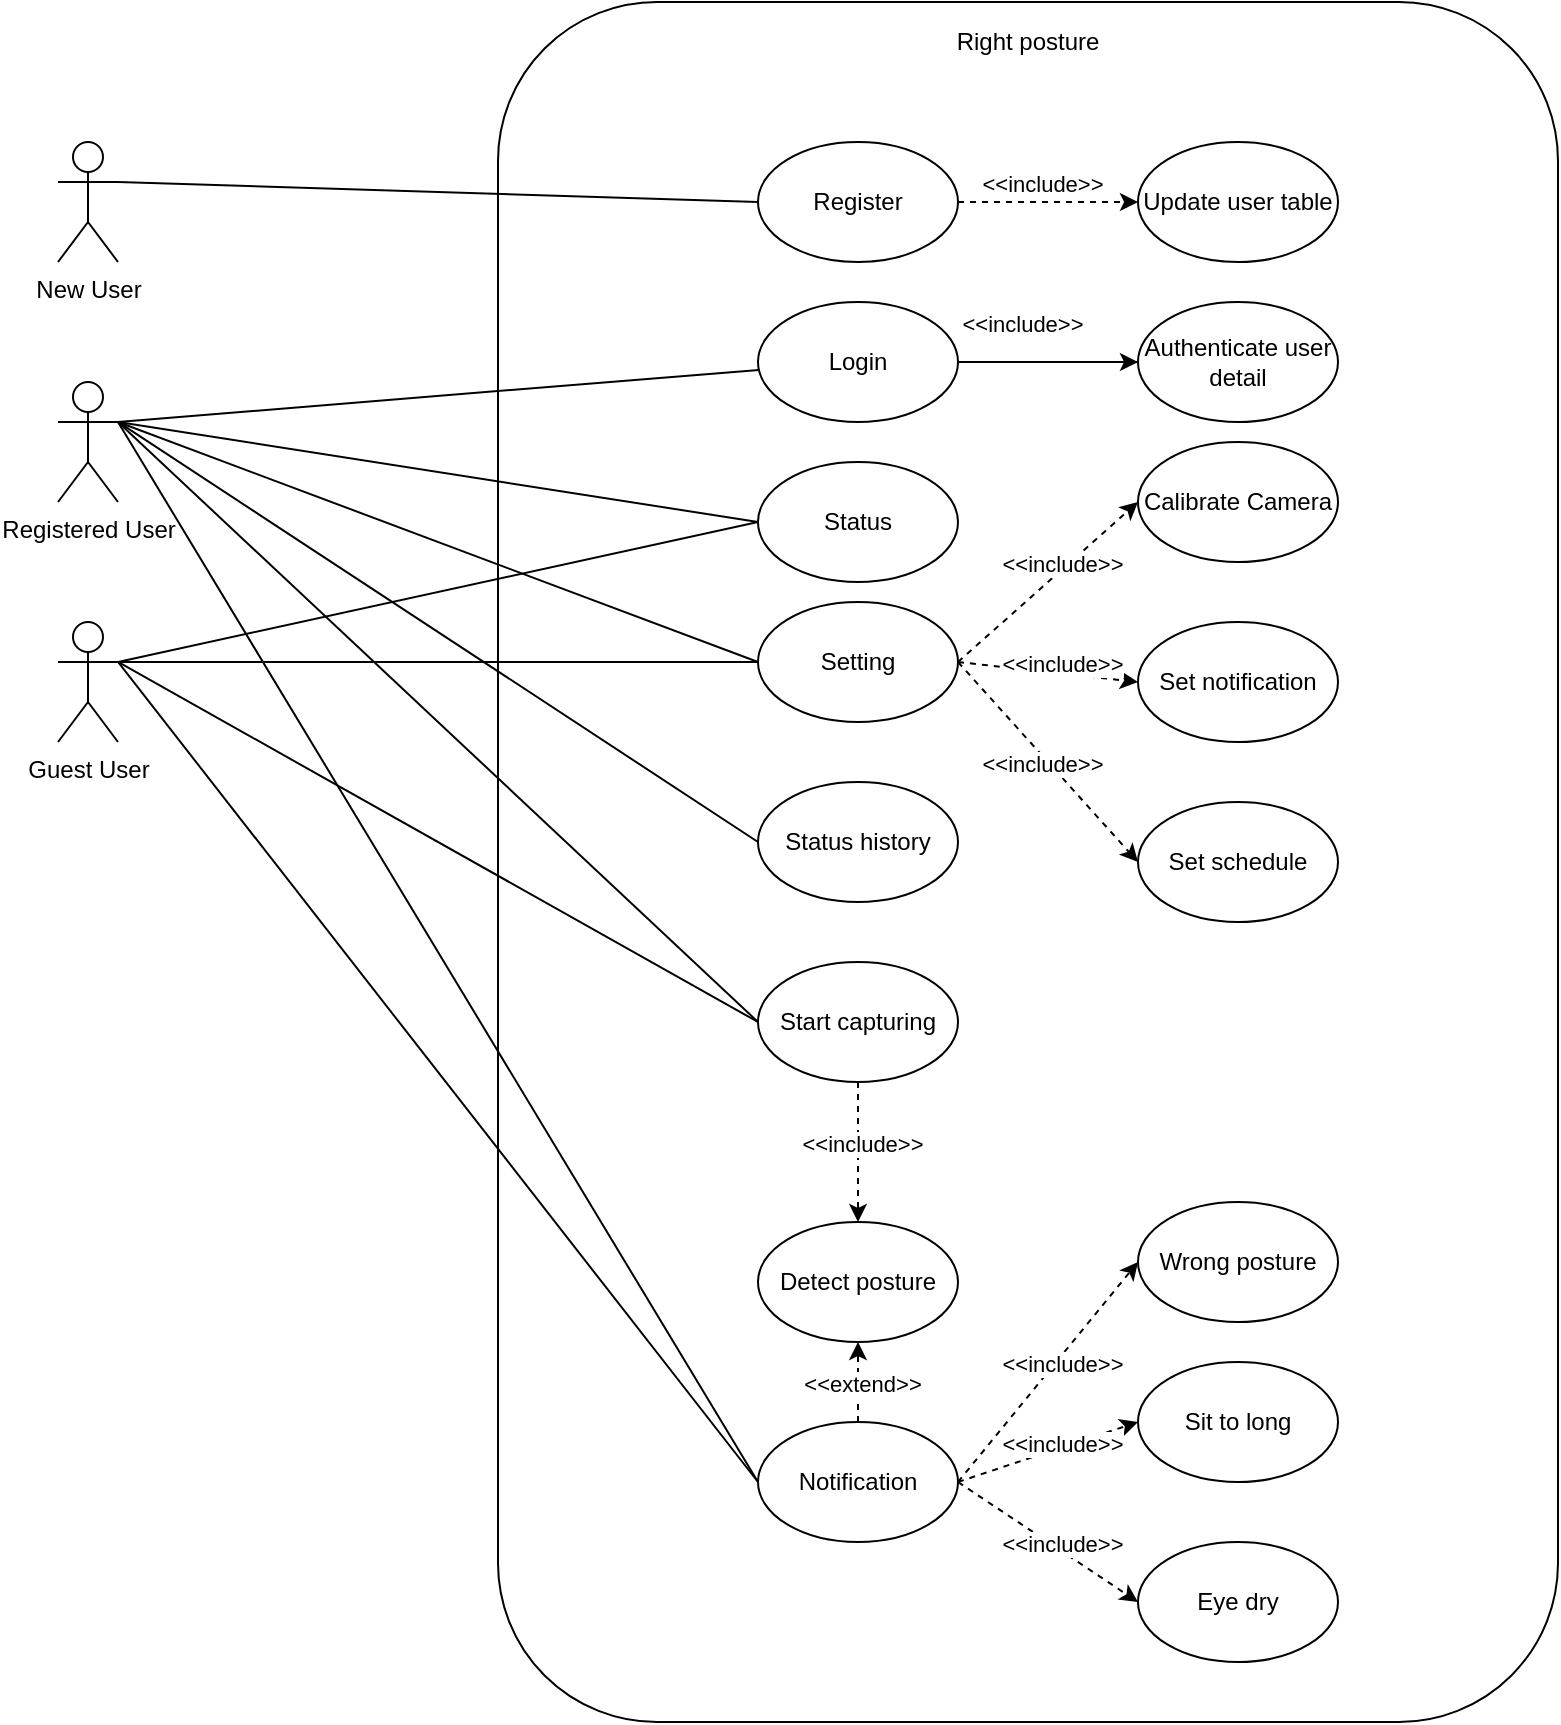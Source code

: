 <mxfile version="15.2.7" type="github">
  <diagram id="-JG7Txu0DK5-Xhey4MnM" name="Page-1">
    <mxGraphModel dx="1422" dy="794" grid="1" gridSize="10" guides="1" tooltips="1" connect="1" arrows="1" fold="1" page="1" pageScale="1" pageWidth="827" pageHeight="1169" math="0" shadow="0">
      <root>
        <mxCell id="0" />
        <mxCell id="1" parent="0" />
        <mxCell id="ysH4_pA1c9GqVPpLG9Pp-1" value="" style="whiteSpace=wrap;html=1;rounded=1;imageAspect=1;" parent="1" vertex="1">
          <mxGeometry x="250" y="20" width="530" height="860" as="geometry" />
        </mxCell>
        <mxCell id="GeJTeXuIoCjIr-xAFSPv-11" style="rounded=0;orthogonalLoop=1;jettySize=auto;html=1;exitX=1;exitY=0.333;exitDx=0;exitDy=0;exitPerimeter=0;entryX=0;entryY=0.5;entryDx=0;entryDy=0;endArrow=none;endFill=0;" parent="1" source="ETKNKPYpxQJcBR0h2Ky9-1" target="DozMbugxacGF-HmCCZbO-14" edge="1">
          <mxGeometry relative="1" as="geometry" />
        </mxCell>
        <mxCell id="GeJTeXuIoCjIr-xAFSPv-33" style="edgeStyle=none;rounded=0;orthogonalLoop=1;jettySize=auto;html=1;exitX=1;exitY=0.333;exitDx=0;exitDy=0;exitPerimeter=0;entryX=0;entryY=0.5;entryDx=0;entryDy=0;endArrow=none;endFill=0;" parent="1" source="ETKNKPYpxQJcBR0h2Ky9-1" target="GeJTeXuIoCjIr-xAFSPv-16" edge="1">
          <mxGeometry relative="1" as="geometry" />
        </mxCell>
        <mxCell id="GeJTeXuIoCjIr-xAFSPv-43" style="edgeStyle=none;rounded=0;orthogonalLoop=1;jettySize=auto;html=1;exitX=1;exitY=0.333;exitDx=0;exitDy=0;exitPerimeter=0;entryX=0;entryY=0.5;entryDx=0;entryDy=0;endArrow=none;endFill=0;" parent="1" source="ETKNKPYpxQJcBR0h2Ky9-1" target="GeJTeXuIoCjIr-xAFSPv-14" edge="1">
          <mxGeometry relative="1" as="geometry" />
        </mxCell>
        <mxCell id="ETKNKPYpxQJcBR0h2Ky9-1" value="Registered User" style="shape=umlActor;verticalLabelPosition=bottom;verticalAlign=top;html=1;outlineConnect=0;" parent="1" vertex="1">
          <mxGeometry x="30" y="210" width="30" height="60" as="geometry" />
        </mxCell>
        <mxCell id="GeJTeXuIoCjIr-xAFSPv-59" style="edgeStyle=none;rounded=0;orthogonalLoop=1;jettySize=auto;html=1;exitX=1;exitY=0.5;exitDx=0;exitDy=0;dashed=1;endArrow=classic;endFill=1;" parent="1" source="DozMbugxacGF-HmCCZbO-1" target="GeJTeXuIoCjIr-xAFSPv-57" edge="1">
          <mxGeometry relative="1" as="geometry" />
        </mxCell>
        <mxCell id="DozMbugxacGF-HmCCZbO-1" value="Login" style="ellipse;whiteSpace=wrap;html=1;" parent="1" vertex="1">
          <mxGeometry x="380" y="170" width="100" height="60" as="geometry" />
        </mxCell>
        <mxCell id="cGa_y_yXtvTN1m9Yh7HD-2" value="Right posture" style="text;html=1;strokeColor=none;fillColor=none;align=center;verticalAlign=middle;whiteSpace=wrap;rounded=0;" parent="1" vertex="1">
          <mxGeometry x="285" y="30" width="460" height="20" as="geometry" />
        </mxCell>
        <mxCell id="GeJTeXuIoCjIr-xAFSPv-60" style="edgeStyle=none;rounded=0;orthogonalLoop=1;jettySize=auto;html=1;exitX=1;exitY=0.5;exitDx=0;exitDy=0;dashed=1;endArrow=classic;endFill=1;" parent="1" source="DozMbugxacGF-HmCCZbO-2" target="GeJTeXuIoCjIr-xAFSPv-56" edge="1">
          <mxGeometry relative="1" as="geometry" />
        </mxCell>
        <mxCell id="DozMbugxacGF-HmCCZbO-2" value="&lt;span&gt;Register&lt;/span&gt;" style="ellipse;whiteSpace=wrap;html=1;" parent="1" vertex="1">
          <mxGeometry x="380" y="90" width="100" height="60" as="geometry" />
        </mxCell>
        <mxCell id="GeJTeXuIoCjIr-xAFSPv-50" style="edgeStyle=none;rounded=0;orthogonalLoop=1;jettySize=auto;html=1;exitX=1;exitY=0.5;exitDx=0;exitDy=0;entryX=0;entryY=0.5;entryDx=0;entryDy=0;dashed=1;endArrow=classic;endFill=1;" parent="1" source="DozMbugxacGF-HmCCZbO-4" target="GeJTeXuIoCjIr-xAFSPv-47" edge="1">
          <mxGeometry relative="1" as="geometry" />
        </mxCell>
        <mxCell id="GeJTeXuIoCjIr-xAFSPv-51" style="edgeStyle=none;rounded=0;orthogonalLoop=1;jettySize=auto;html=1;exitX=1;exitY=0.5;exitDx=0;exitDy=0;entryX=0;entryY=0.5;entryDx=0;entryDy=0;dashed=1;endArrow=classic;endFill=1;" parent="1" source="DozMbugxacGF-HmCCZbO-4" target="GeJTeXuIoCjIr-xAFSPv-48" edge="1">
          <mxGeometry relative="1" as="geometry" />
        </mxCell>
        <mxCell id="GeJTeXuIoCjIr-xAFSPv-52" style="edgeStyle=none;rounded=0;orthogonalLoop=1;jettySize=auto;html=1;exitX=1;exitY=0.5;exitDx=0;exitDy=0;entryX=0;entryY=0.5;entryDx=0;entryDy=0;dashed=1;endArrow=classic;endFill=1;" parent="1" source="DozMbugxacGF-HmCCZbO-4" target="GeJTeXuIoCjIr-xAFSPv-49" edge="1">
          <mxGeometry relative="1" as="geometry" />
        </mxCell>
        <mxCell id="DozMbugxacGF-HmCCZbO-4" value="Setting" style="ellipse;whiteSpace=wrap;html=1;" parent="1" vertex="1">
          <mxGeometry x="380" y="320" width="100" height="60" as="geometry" />
        </mxCell>
        <mxCell id="DozMbugxacGF-HmCCZbO-7" value="Status" style="ellipse;whiteSpace=wrap;html=1;" parent="1" vertex="1">
          <mxGeometry x="380" y="250" width="100" height="60" as="geometry" />
        </mxCell>
        <mxCell id="DozMbugxacGF-HmCCZbO-9" style="rounded=0;orthogonalLoop=1;jettySize=auto;html=1;exitX=1;exitY=0.333;exitDx=0;exitDy=0;exitPerimeter=0;endArrow=none;endFill=0;" parent="1" source="ETKNKPYpxQJcBR0h2Ky9-1" target="DozMbugxacGF-HmCCZbO-1" edge="1">
          <mxGeometry relative="1" as="geometry" />
        </mxCell>
        <mxCell id="DozMbugxacGF-HmCCZbO-11" style="rounded=0;orthogonalLoop=1;jettySize=auto;html=1;exitX=1;exitY=0.333;exitDx=0;exitDy=0;exitPerimeter=0;entryX=0;entryY=0.5;entryDx=0;entryDy=0;endArrow=none;endFill=0;" parent="1" source="ETKNKPYpxQJcBR0h2Ky9-1" target="DozMbugxacGF-HmCCZbO-4" edge="1">
          <mxGeometry relative="1" as="geometry" />
        </mxCell>
        <mxCell id="DozMbugxacGF-HmCCZbO-13" style="rounded=0;orthogonalLoop=1;jettySize=auto;html=1;exitX=1;exitY=0.333;exitDx=0;exitDy=0;exitPerimeter=0;entryX=0;entryY=0.5;entryDx=0;entryDy=0;endArrow=none;endFill=0;" parent="1" source="ETKNKPYpxQJcBR0h2Ky9-1" target="DozMbugxacGF-HmCCZbO-7" edge="1">
          <mxGeometry relative="1" as="geometry" />
        </mxCell>
        <mxCell id="DozMbugxacGF-HmCCZbO-14" value="Status history" style="ellipse;whiteSpace=wrap;html=1;" parent="1" vertex="1">
          <mxGeometry x="380" y="410" width="100" height="60" as="geometry" />
        </mxCell>
        <mxCell id="GeJTeXuIoCjIr-xAFSPv-7" style="rounded=0;orthogonalLoop=1;jettySize=auto;html=1;entryX=0;entryY=0.5;entryDx=0;entryDy=0;exitX=1;exitY=0.333;exitDx=0;exitDy=0;exitPerimeter=0;endArrow=none;endFill=0;" parent="1" source="GeJTeXuIoCjIr-xAFSPv-2" target="DozMbugxacGF-HmCCZbO-4" edge="1">
          <mxGeometry relative="1" as="geometry" />
        </mxCell>
        <mxCell id="GeJTeXuIoCjIr-xAFSPv-8" style="rounded=0;orthogonalLoop=1;jettySize=auto;html=1;entryX=0;entryY=0.5;entryDx=0;entryDy=0;exitX=1;exitY=0.333;exitDx=0;exitDy=0;exitPerimeter=0;endArrow=none;endFill=0;" parent="1" source="GeJTeXuIoCjIr-xAFSPv-2" target="DozMbugxacGF-HmCCZbO-7" edge="1">
          <mxGeometry relative="1" as="geometry" />
        </mxCell>
        <mxCell id="GeJTeXuIoCjIr-xAFSPv-34" style="edgeStyle=none;rounded=0;orthogonalLoop=1;jettySize=auto;html=1;exitX=1;exitY=0.333;exitDx=0;exitDy=0;exitPerimeter=0;entryX=0;entryY=0.5;entryDx=0;entryDy=0;endArrow=none;endFill=0;" parent="1" source="GeJTeXuIoCjIr-xAFSPv-2" target="GeJTeXuIoCjIr-xAFSPv-16" edge="1">
          <mxGeometry relative="1" as="geometry" />
        </mxCell>
        <mxCell id="GeJTeXuIoCjIr-xAFSPv-44" style="edgeStyle=none;rounded=0;orthogonalLoop=1;jettySize=auto;html=1;exitX=1;exitY=0.333;exitDx=0;exitDy=0;exitPerimeter=0;entryX=0;entryY=0.5;entryDx=0;entryDy=0;endArrow=none;endFill=0;" parent="1" source="GeJTeXuIoCjIr-xAFSPv-2" target="GeJTeXuIoCjIr-xAFSPv-14" edge="1">
          <mxGeometry relative="1" as="geometry" />
        </mxCell>
        <mxCell id="GeJTeXuIoCjIr-xAFSPv-2" value="Guest User" style="shape=umlActor;verticalLabelPosition=bottom;verticalAlign=top;html=1;outlineConnect=0;" parent="1" vertex="1">
          <mxGeometry x="30" y="330" width="30" height="60" as="geometry" />
        </mxCell>
        <mxCell id="GeJTeXuIoCjIr-xAFSPv-12" style="rounded=0;orthogonalLoop=1;jettySize=auto;html=1;exitX=1;exitY=0.333;exitDx=0;exitDy=0;exitPerimeter=0;entryX=0;entryY=0.5;entryDx=0;entryDy=0;endArrow=none;endFill=0;" parent="1" source="GeJTeXuIoCjIr-xAFSPv-4" target="DozMbugxacGF-HmCCZbO-2" edge="1">
          <mxGeometry relative="1" as="geometry" />
        </mxCell>
        <mxCell id="GeJTeXuIoCjIr-xAFSPv-4" value="New User" style="shape=umlActor;verticalLabelPosition=bottom;verticalAlign=top;html=1;outlineConnect=0;" parent="1" vertex="1">
          <mxGeometry x="30" y="90" width="30" height="60" as="geometry" />
        </mxCell>
        <mxCell id="GeJTeXuIoCjIr-xAFSPv-23" style="edgeStyle=none;rounded=0;orthogonalLoop=1;jettySize=auto;html=1;endArrow=classic;endFill=1;dashed=1;" parent="1" source="GeJTeXuIoCjIr-xAFSPv-14" target="GeJTeXuIoCjIr-xAFSPv-22" edge="1">
          <mxGeometry relative="1" as="geometry">
            <Array as="points">
              <mxPoint x="430" y="600" />
            </Array>
          </mxGeometry>
        </mxCell>
        <mxCell id="GeJTeXuIoCjIr-xAFSPv-14" value="Start capturing" style="ellipse;whiteSpace=wrap;html=1;" parent="1" vertex="1">
          <mxGeometry x="380" y="500" width="100" height="60" as="geometry" />
        </mxCell>
        <mxCell id="GeJTeXuIoCjIr-xAFSPv-30" style="edgeStyle=none;rounded=0;orthogonalLoop=1;jettySize=auto;html=1;exitX=1;exitY=0.5;exitDx=0;exitDy=0;entryX=0;entryY=0.5;entryDx=0;entryDy=0;endArrow=classic;endFill=1;dashed=1;" parent="1" source="GeJTeXuIoCjIr-xAFSPv-16" target="GeJTeXuIoCjIr-xAFSPv-28" edge="1">
          <mxGeometry relative="1" as="geometry" />
        </mxCell>
        <mxCell id="GeJTeXuIoCjIr-xAFSPv-31" style="edgeStyle=none;rounded=0;orthogonalLoop=1;jettySize=auto;html=1;exitX=1;exitY=0.5;exitDx=0;exitDy=0;entryX=0;entryY=0.5;entryDx=0;entryDy=0;endArrow=classic;endFill=1;dashed=1;" parent="1" source="GeJTeXuIoCjIr-xAFSPv-16" target="GeJTeXuIoCjIr-xAFSPv-21" edge="1">
          <mxGeometry relative="1" as="geometry" />
        </mxCell>
        <mxCell id="GeJTeXuIoCjIr-xAFSPv-32" style="edgeStyle=none;rounded=0;orthogonalLoop=1;jettySize=auto;html=1;exitX=1;exitY=0.5;exitDx=0;exitDy=0;entryX=0;entryY=0.5;entryDx=0;entryDy=0;endArrow=classic;endFill=1;dashed=1;" parent="1" source="GeJTeXuIoCjIr-xAFSPv-16" target="GeJTeXuIoCjIr-xAFSPv-17" edge="1">
          <mxGeometry relative="1" as="geometry" />
        </mxCell>
        <mxCell id="GeJTeXuIoCjIr-xAFSPv-41" style="edgeStyle=none;rounded=0;orthogonalLoop=1;jettySize=auto;html=1;exitX=0.5;exitY=0;exitDx=0;exitDy=0;endArrow=classic;endFill=1;dashed=1;" parent="1" source="GeJTeXuIoCjIr-xAFSPv-16" target="GeJTeXuIoCjIr-xAFSPv-22" edge="1">
          <mxGeometry relative="1" as="geometry" />
        </mxCell>
        <mxCell id="GeJTeXuIoCjIr-xAFSPv-16" value="Notification" style="ellipse;whiteSpace=wrap;html=1;" parent="1" vertex="1">
          <mxGeometry x="380" y="730" width="100" height="60" as="geometry" />
        </mxCell>
        <mxCell id="GeJTeXuIoCjIr-xAFSPv-17" value="Wrong posture" style="ellipse;whiteSpace=wrap;html=1;" parent="1" vertex="1">
          <mxGeometry x="570" y="620" width="100" height="60" as="geometry" />
        </mxCell>
        <mxCell id="GeJTeXuIoCjIr-xAFSPv-21" value="Sit to long" style="ellipse;whiteSpace=wrap;html=1;" parent="1" vertex="1">
          <mxGeometry x="570" y="700" width="100" height="60" as="geometry" />
        </mxCell>
        <mxCell id="GeJTeXuIoCjIr-xAFSPv-22" value="Detect posture" style="ellipse;whiteSpace=wrap;html=1;" parent="1" vertex="1">
          <mxGeometry x="380" y="630" width="100" height="60" as="geometry" />
        </mxCell>
        <mxCell id="GeJTeXuIoCjIr-xAFSPv-28" value="Eye dry" style="ellipse;whiteSpace=wrap;html=1;" parent="1" vertex="1">
          <mxGeometry x="570" y="790" width="100" height="60" as="geometry" />
        </mxCell>
        <mxCell id="GeJTeXuIoCjIr-xAFSPv-37" value="&amp;lt;&amp;lt;include&amp;gt;&amp;gt;" style="edgeLabel;html=1;align=center;verticalAlign=middle;resizable=0;points=[];" parent="1" vertex="1" connectable="0">
          <mxGeometry x="549.998" y="550.005" as="geometry">
            <mxPoint x="-118" y="41" as="offset" />
          </mxGeometry>
        </mxCell>
        <mxCell id="GeJTeXuIoCjIr-xAFSPv-38" value="&amp;lt;&amp;lt;include&amp;gt;&amp;gt;" style="edgeLabel;html=1;align=center;verticalAlign=middle;resizable=0;points=[];" parent="1" vertex="1" connectable="0">
          <mxGeometry x="649.998" y="750.005" as="geometry">
            <mxPoint x="-118" y="41" as="offset" />
          </mxGeometry>
        </mxCell>
        <mxCell id="GeJTeXuIoCjIr-xAFSPv-39" value="&amp;lt;&amp;lt;include&amp;gt;&amp;gt;" style="edgeLabel;html=1;align=center;verticalAlign=middle;resizable=0;points=[];" parent="1" vertex="1" connectable="0">
          <mxGeometry x="649.998" y="660.005" as="geometry">
            <mxPoint x="-118" y="41" as="offset" />
          </mxGeometry>
        </mxCell>
        <mxCell id="GeJTeXuIoCjIr-xAFSPv-40" value="&amp;lt;&amp;lt;include&amp;gt;&amp;gt;" style="edgeLabel;html=1;align=center;verticalAlign=middle;resizable=0;points=[];" parent="1" vertex="1" connectable="0">
          <mxGeometry x="649.998" y="700.005" as="geometry">
            <mxPoint x="-118" y="41" as="offset" />
          </mxGeometry>
        </mxCell>
        <mxCell id="GeJTeXuIoCjIr-xAFSPv-42" value="&amp;lt;&amp;lt;extend&amp;gt;&amp;gt;" style="edgeLabel;html=1;align=center;verticalAlign=middle;resizable=0;points=[];" parent="1" vertex="1" connectable="0">
          <mxGeometry x="549.998" y="670.005" as="geometry">
            <mxPoint x="-118" y="41" as="offset" />
          </mxGeometry>
        </mxCell>
        <mxCell id="GeJTeXuIoCjIr-xAFSPv-47" value="Calibrate Camera" style="ellipse;whiteSpace=wrap;html=1;" parent="1" vertex="1">
          <mxGeometry x="570" y="240" width="100" height="60" as="geometry" />
        </mxCell>
        <mxCell id="GeJTeXuIoCjIr-xAFSPv-48" value="Set notification" style="ellipse;whiteSpace=wrap;html=1;" parent="1" vertex="1">
          <mxGeometry x="570" y="330" width="100" height="60" as="geometry" />
        </mxCell>
        <mxCell id="GeJTeXuIoCjIr-xAFSPv-49" value="Set&amp;nbsp;schedule" style="ellipse;whiteSpace=wrap;html=1;" parent="1" vertex="1">
          <mxGeometry x="570" y="420" width="100" height="60" as="geometry" />
        </mxCell>
        <mxCell id="GeJTeXuIoCjIr-xAFSPv-53" value="&amp;lt;&amp;lt;include&amp;gt;&amp;gt;" style="edgeLabel;html=1;align=center;verticalAlign=middle;resizable=0;points=[];" parent="1" vertex="1" connectable="0">
          <mxGeometry x="649.998" y="260.005" as="geometry">
            <mxPoint x="-118" y="41" as="offset" />
          </mxGeometry>
        </mxCell>
        <mxCell id="GeJTeXuIoCjIr-xAFSPv-54" value="&amp;lt;&amp;lt;include&amp;gt;&amp;gt;" style="edgeLabel;html=1;align=center;verticalAlign=middle;resizable=0;points=[];" parent="1" vertex="1" connectable="0">
          <mxGeometry x="649.998" y="310.005" as="geometry">
            <mxPoint x="-118" y="41" as="offset" />
          </mxGeometry>
        </mxCell>
        <mxCell id="GeJTeXuIoCjIr-xAFSPv-55" value="&amp;lt;&amp;lt;include&amp;gt;&amp;gt;" style="edgeLabel;html=1;align=center;verticalAlign=middle;resizable=0;points=[];" parent="1" vertex="1" connectable="0">
          <mxGeometry x="639.998" y="360.005" as="geometry">
            <mxPoint x="-118" y="41" as="offset" />
          </mxGeometry>
        </mxCell>
        <mxCell id="GeJTeXuIoCjIr-xAFSPv-56" value="&lt;span&gt;Update user table&lt;/span&gt;" style="ellipse;whiteSpace=wrap;html=1;" parent="1" vertex="1">
          <mxGeometry x="570" y="90" width="100" height="60" as="geometry" />
        </mxCell>
        <mxCell id="GeJTeXuIoCjIr-xAFSPv-67" value="" style="edgeStyle=none;rounded=0;orthogonalLoop=1;jettySize=auto;html=1;dashed=1;endArrow=none;endFill=0;" parent="1" source="GeJTeXuIoCjIr-xAFSPv-57" target="DozMbugxacGF-HmCCZbO-1" edge="1">
          <mxGeometry relative="1" as="geometry" />
        </mxCell>
        <mxCell id="GeJTeXuIoCjIr-xAFSPv-57" value="Authenticate user detail" style="ellipse;whiteSpace=wrap;html=1;" parent="1" vertex="1">
          <mxGeometry x="570" y="170" width="100" height="60" as="geometry" />
        </mxCell>
        <mxCell id="GeJTeXuIoCjIr-xAFSPv-61" value="&amp;lt;&amp;lt;include&amp;gt;&amp;gt;" style="edgeLabel;html=1;align=center;verticalAlign=middle;resizable=0;points=[];" parent="1" vertex="1" connectable="0">
          <mxGeometry x="639.998" y="70.005" as="geometry">
            <mxPoint x="-118" y="41" as="offset" />
          </mxGeometry>
        </mxCell>
        <mxCell id="GeJTeXuIoCjIr-xAFSPv-62" value="&amp;lt;&amp;lt;include&amp;gt;&amp;gt;" style="edgeLabel;html=1;align=center;verticalAlign=middle;resizable=0;points=[];" parent="1" vertex="1" connectable="0">
          <mxGeometry x="629.998" y="140.005" as="geometry">
            <mxPoint x="-118" y="41" as="offset" />
          </mxGeometry>
        </mxCell>
      </root>
    </mxGraphModel>
  </diagram>
</mxfile>
